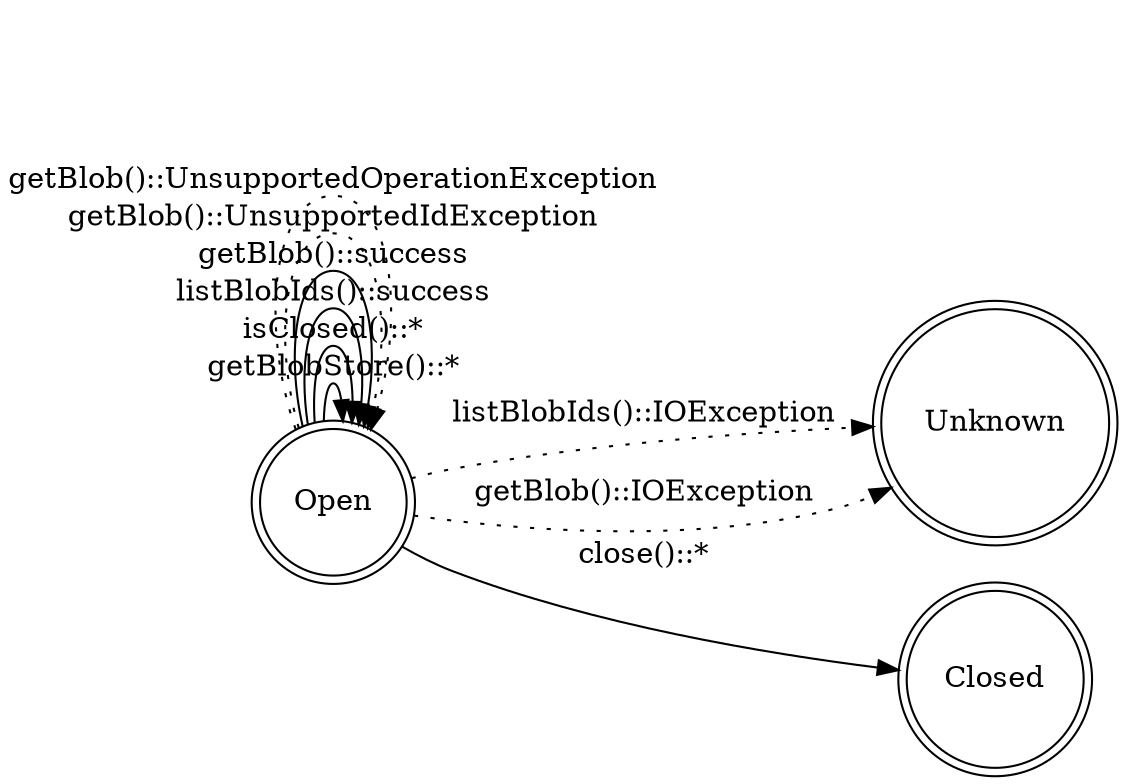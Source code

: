 /* $HeadURL::                                                                            $
 * $Id$
 *
 * Copyright (c) 2008,2009 by Fedora Commons Inc.
 * http://www.fedoracommons.org
 *
 * In collaboration with Topaz Inc.
 * http://www.topazproject.org
 *
 * Licensed under the Apache License, Version 2.0 (the "License");
 * you may not use this file except in compliance with the License.
 * You may obtain a copy of the License at
 *
 *     http://www.apache.org/licenses/LICENSE-2.0
 *
 * Unless required by applicable law or agreed to in writing, software
 * distributed under the License is distributed on an "AS IS" BASIS,
 * WITHOUT WARRANTIES OR CONDITIONS OF ANY KIND, either express or implied.
 * See the License for the specific language governing permissions and
 * limitations under the License.
 */
digraph connection {
  rankdir=LR;
  overlap=scale;

  node [shape = doublecircle]; Open Unknown Closed;
  node [shape = circle];

  Open -> Closed [ label = "close()::*" ];

  Open -> Open [ label = "getBlobStore()::*" ];

  Open -> Open [ label = "isClosed()::*" ];

  Open -> Open [ label = "listBlobIds()::success" ];
  Open -> Unknown [ style = dotted, label = "listBlobIds()::IOException" ];

  Open -> Open [ label = "getBlob()::success" ];
  Open -> Open [ style = dotted, label = "getBlob()::UnsupportedIdException" ];
  Open -> Open [ style = dotted, label = "getBlob()::UnsupportedOperationException" ];
  Open -> Unknown [ style = dotted, label = "getBlob()::IOException" ];
}
